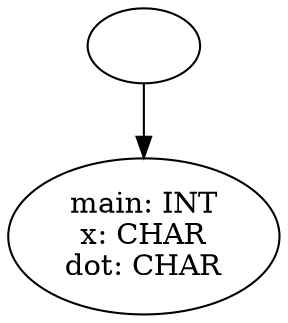 digraph AST {
  "131430722014464" [label=""];
  "131430722014464" -> "131430722017056";
  "131430722017056" [label="main: INT
x: CHAR
dot: CHAR"];
}
